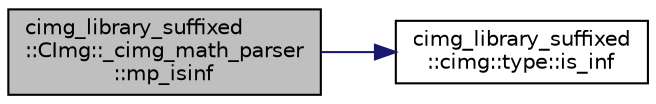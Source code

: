 digraph "cimg_library_suffixed::CImg::_cimg_math_parser::mp_isinf"
{
  edge [fontname="Helvetica",fontsize="10",labelfontname="Helvetica",labelfontsize="10"];
  node [fontname="Helvetica",fontsize="10",shape=record];
  rankdir="LR";
  Node598 [label="cimg_library_suffixed\l::CImg::_cimg_math_parser\l::mp_isinf",height=0.2,width=0.4,color="black", fillcolor="grey75", style="filled", fontcolor="black"];
  Node598 -> Node599 [color="midnightblue",fontsize="10",style="solid",fontname="Helvetica"];
  Node599 [label="cimg_library_suffixed\l::cimg::type::is_inf",height=0.2,width=0.4,color="black", fillcolor="white", style="filled",URL="$structcimg__library__suffixed_1_1cimg_1_1type.html#a9901998d7d790ba3e47c9ca8d09c043b"];
}

